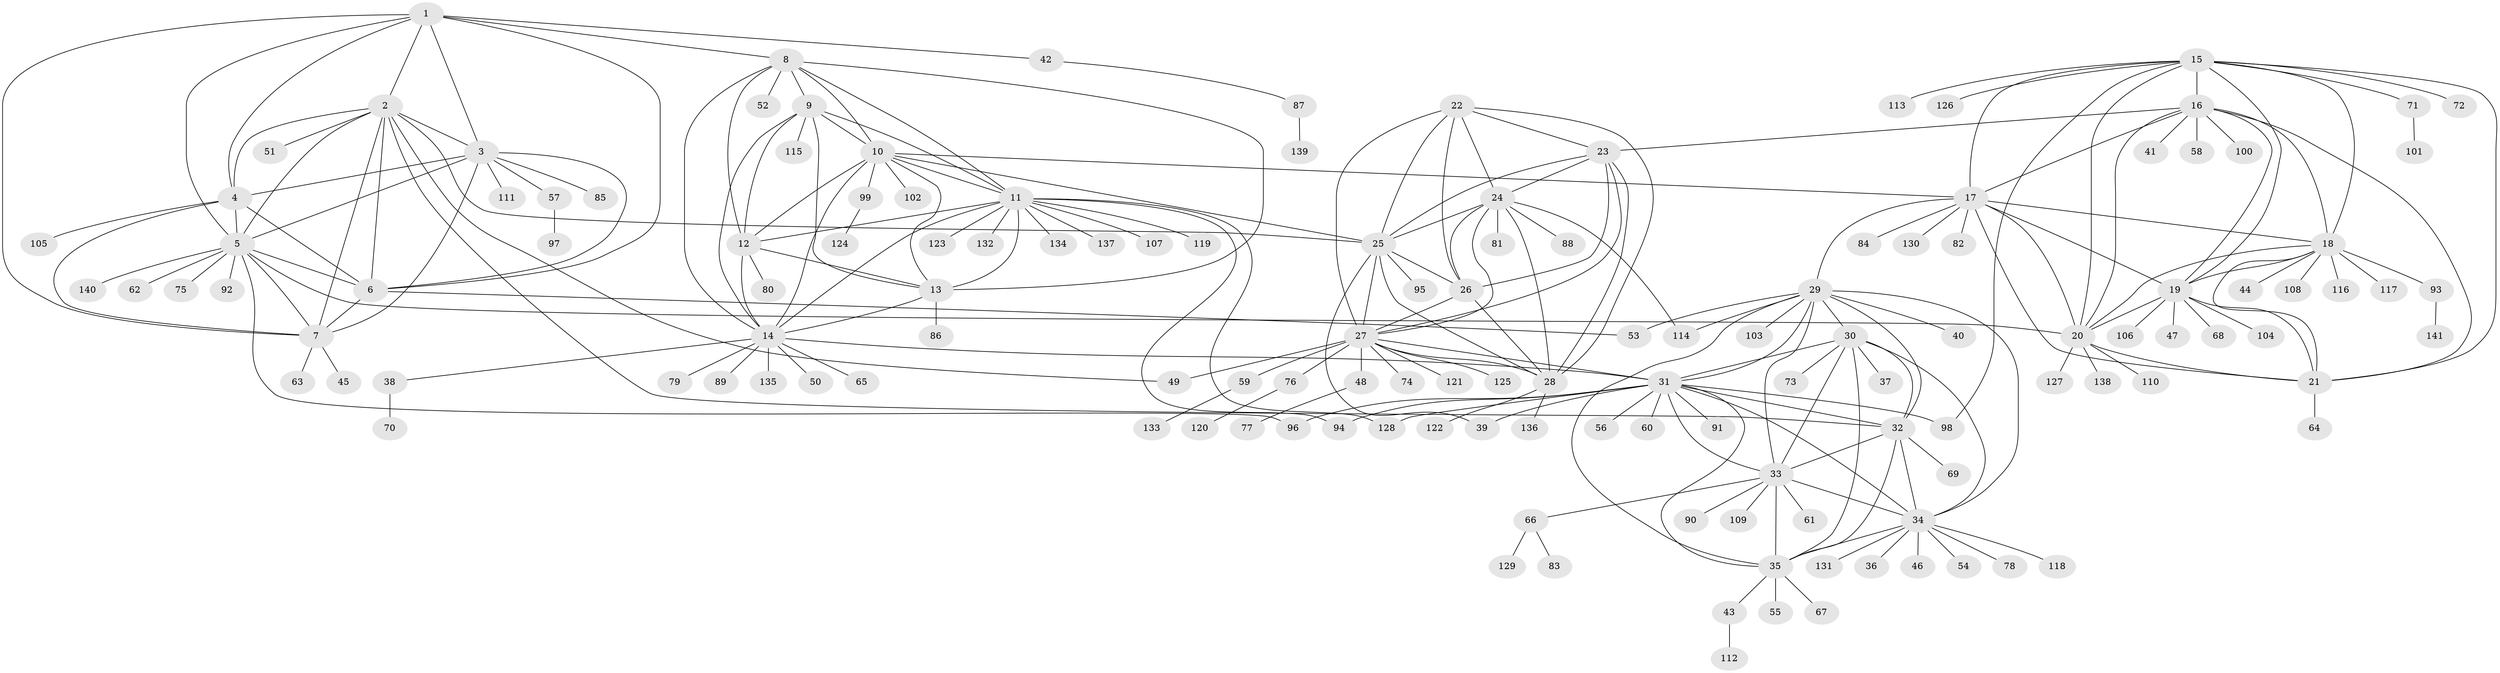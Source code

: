 // coarse degree distribution, {7: 0.02654867256637168, 11: 0.02654867256637168, 5: 0.017699115044247787, 9: 0.035398230088495575, 6: 0.04424778761061947, 16: 0.008849557522123894, 12: 0.02654867256637168, 8: 0.017699115044247787, 4: 0.008849557522123894, 13: 0.017699115044247787, 1: 0.6548672566371682, 2: 0.11504424778761062}
// Generated by graph-tools (version 1.1) at 2025/42/03/06/25 10:42:12]
// undirected, 141 vertices, 229 edges
graph export_dot {
graph [start="1"]
  node [color=gray90,style=filled];
  1;
  2;
  3;
  4;
  5;
  6;
  7;
  8;
  9;
  10;
  11;
  12;
  13;
  14;
  15;
  16;
  17;
  18;
  19;
  20;
  21;
  22;
  23;
  24;
  25;
  26;
  27;
  28;
  29;
  30;
  31;
  32;
  33;
  34;
  35;
  36;
  37;
  38;
  39;
  40;
  41;
  42;
  43;
  44;
  45;
  46;
  47;
  48;
  49;
  50;
  51;
  52;
  53;
  54;
  55;
  56;
  57;
  58;
  59;
  60;
  61;
  62;
  63;
  64;
  65;
  66;
  67;
  68;
  69;
  70;
  71;
  72;
  73;
  74;
  75;
  76;
  77;
  78;
  79;
  80;
  81;
  82;
  83;
  84;
  85;
  86;
  87;
  88;
  89;
  90;
  91;
  92;
  93;
  94;
  95;
  96;
  97;
  98;
  99;
  100;
  101;
  102;
  103;
  104;
  105;
  106;
  107;
  108;
  109;
  110;
  111;
  112;
  113;
  114;
  115;
  116;
  117;
  118;
  119;
  120;
  121;
  122;
  123;
  124;
  125;
  126;
  127;
  128;
  129;
  130;
  131;
  132;
  133;
  134;
  135;
  136;
  137;
  138;
  139;
  140;
  141;
  1 -- 2;
  1 -- 3;
  1 -- 4;
  1 -- 5;
  1 -- 6;
  1 -- 7;
  1 -- 8;
  1 -- 42;
  2 -- 3;
  2 -- 4;
  2 -- 5;
  2 -- 6;
  2 -- 7;
  2 -- 25;
  2 -- 32;
  2 -- 49;
  2 -- 51;
  3 -- 4;
  3 -- 5;
  3 -- 6;
  3 -- 7;
  3 -- 57;
  3 -- 85;
  3 -- 111;
  4 -- 5;
  4 -- 6;
  4 -- 7;
  4 -- 105;
  5 -- 6;
  5 -- 7;
  5 -- 20;
  5 -- 62;
  5 -- 75;
  5 -- 92;
  5 -- 96;
  5 -- 140;
  6 -- 7;
  6 -- 53;
  7 -- 45;
  7 -- 63;
  8 -- 9;
  8 -- 10;
  8 -- 11;
  8 -- 12;
  8 -- 13;
  8 -- 14;
  8 -- 52;
  9 -- 10;
  9 -- 11;
  9 -- 12;
  9 -- 13;
  9 -- 14;
  9 -- 115;
  10 -- 11;
  10 -- 12;
  10 -- 13;
  10 -- 14;
  10 -- 17;
  10 -- 25;
  10 -- 99;
  10 -- 102;
  11 -- 12;
  11 -- 13;
  11 -- 14;
  11 -- 94;
  11 -- 107;
  11 -- 119;
  11 -- 123;
  11 -- 128;
  11 -- 132;
  11 -- 134;
  11 -- 137;
  12 -- 13;
  12 -- 14;
  12 -- 80;
  13 -- 14;
  13 -- 86;
  14 -- 31;
  14 -- 38;
  14 -- 50;
  14 -- 65;
  14 -- 79;
  14 -- 89;
  14 -- 135;
  15 -- 16;
  15 -- 17;
  15 -- 18;
  15 -- 19;
  15 -- 20;
  15 -- 21;
  15 -- 71;
  15 -- 72;
  15 -- 98;
  15 -- 113;
  15 -- 126;
  16 -- 17;
  16 -- 18;
  16 -- 19;
  16 -- 20;
  16 -- 21;
  16 -- 23;
  16 -- 41;
  16 -- 58;
  16 -- 100;
  17 -- 18;
  17 -- 19;
  17 -- 20;
  17 -- 21;
  17 -- 29;
  17 -- 82;
  17 -- 84;
  17 -- 130;
  18 -- 19;
  18 -- 20;
  18 -- 21;
  18 -- 44;
  18 -- 93;
  18 -- 108;
  18 -- 116;
  18 -- 117;
  19 -- 20;
  19 -- 21;
  19 -- 47;
  19 -- 68;
  19 -- 104;
  19 -- 106;
  20 -- 21;
  20 -- 110;
  20 -- 127;
  20 -- 138;
  21 -- 64;
  22 -- 23;
  22 -- 24;
  22 -- 25;
  22 -- 26;
  22 -- 27;
  22 -- 28;
  23 -- 24;
  23 -- 25;
  23 -- 26;
  23 -- 27;
  23 -- 28;
  24 -- 25;
  24 -- 26;
  24 -- 27;
  24 -- 28;
  24 -- 81;
  24 -- 88;
  24 -- 114;
  25 -- 26;
  25 -- 27;
  25 -- 28;
  25 -- 39;
  25 -- 95;
  26 -- 27;
  26 -- 28;
  27 -- 28;
  27 -- 31;
  27 -- 48;
  27 -- 49;
  27 -- 59;
  27 -- 74;
  27 -- 76;
  27 -- 121;
  27 -- 125;
  28 -- 122;
  28 -- 136;
  29 -- 30;
  29 -- 31;
  29 -- 32;
  29 -- 33;
  29 -- 34;
  29 -- 35;
  29 -- 40;
  29 -- 53;
  29 -- 103;
  29 -- 114;
  30 -- 31;
  30 -- 32;
  30 -- 33;
  30 -- 34;
  30 -- 35;
  30 -- 37;
  30 -- 73;
  31 -- 32;
  31 -- 33;
  31 -- 34;
  31 -- 35;
  31 -- 39;
  31 -- 56;
  31 -- 60;
  31 -- 91;
  31 -- 94;
  31 -- 96;
  31 -- 98;
  31 -- 128;
  32 -- 33;
  32 -- 34;
  32 -- 35;
  32 -- 69;
  33 -- 34;
  33 -- 35;
  33 -- 61;
  33 -- 66;
  33 -- 90;
  33 -- 109;
  34 -- 35;
  34 -- 36;
  34 -- 46;
  34 -- 54;
  34 -- 78;
  34 -- 118;
  34 -- 131;
  35 -- 43;
  35 -- 55;
  35 -- 67;
  38 -- 70;
  42 -- 87;
  43 -- 112;
  48 -- 77;
  57 -- 97;
  59 -- 133;
  66 -- 83;
  66 -- 129;
  71 -- 101;
  76 -- 120;
  87 -- 139;
  93 -- 141;
  99 -- 124;
}
